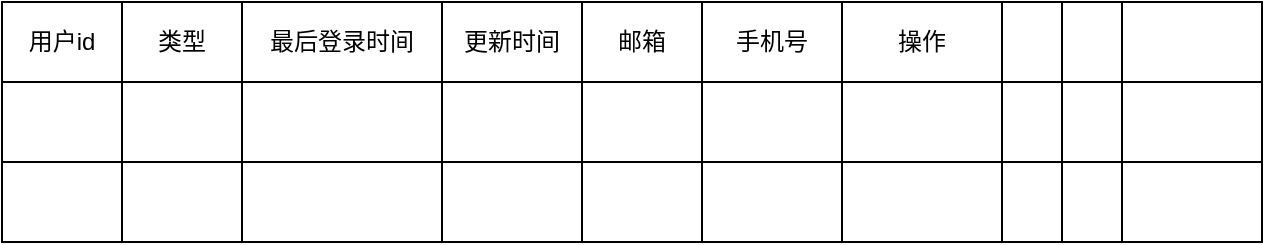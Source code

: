 <mxfile version="13.6.9" type="github">
  <diagram id="QkQkO8r6QNYEvf30NbQN" name="Page-1">
    <mxGraphModel dx="1024" dy="563" grid="1" gridSize="10" guides="1" tooltips="1" connect="1" arrows="1" fold="1" page="1" pageScale="1" pageWidth="827" pageHeight="1169" math="0" shadow="0">
      <root>
        <mxCell id="0" />
        <mxCell id="1" parent="0" />
        <mxCell id="0WTkDN3-XVhU_7hbvCLv-3" value="" style="shape=table;html=1;whiteSpace=wrap;startSize=0;container=1;collapsible=0;childLayout=tableLayout;" vertex="1" parent="1">
          <mxGeometry x="110" y="170" width="630" height="120" as="geometry" />
        </mxCell>
        <mxCell id="0WTkDN3-XVhU_7hbvCLv-4" value="" style="shape=partialRectangle;html=1;whiteSpace=wrap;collapsible=0;dropTarget=0;pointerEvents=0;fillColor=none;top=0;left=0;bottom=0;right=0;points=[[0,0.5],[1,0.5]];portConstraint=eastwest;" vertex="1" parent="0WTkDN3-XVhU_7hbvCLv-3">
          <mxGeometry width="630" height="40" as="geometry" />
        </mxCell>
        <mxCell id="0WTkDN3-XVhU_7hbvCLv-5" value="用户id" style="shape=partialRectangle;html=1;whiteSpace=wrap;connectable=0;overflow=hidden;fillColor=none;top=0;left=0;bottom=0;right=0;" vertex="1" parent="0WTkDN3-XVhU_7hbvCLv-4">
          <mxGeometry width="60" height="40" as="geometry" />
        </mxCell>
        <mxCell id="0WTkDN3-XVhU_7hbvCLv-6" value="类型" style="shape=partialRectangle;html=1;whiteSpace=wrap;connectable=0;overflow=hidden;fillColor=none;top=0;left=0;bottom=0;right=0;" vertex="1" parent="0WTkDN3-XVhU_7hbvCLv-4">
          <mxGeometry x="60" width="60" height="40" as="geometry" />
        </mxCell>
        <mxCell id="0WTkDN3-XVhU_7hbvCLv-7" value="最后登录时间" style="shape=partialRectangle;html=1;whiteSpace=wrap;connectable=0;overflow=hidden;fillColor=none;top=0;left=0;bottom=0;right=0;" vertex="1" parent="0WTkDN3-XVhU_7hbvCLv-4">
          <mxGeometry x="120" width="100" height="40" as="geometry" />
        </mxCell>
        <mxCell id="0WTkDN3-XVhU_7hbvCLv-8" value="更新时间" style="shape=partialRectangle;html=1;whiteSpace=wrap;connectable=0;overflow=hidden;fillColor=none;top=0;left=0;bottom=0;right=0;" vertex="1" parent="0WTkDN3-XVhU_7hbvCLv-4">
          <mxGeometry x="220" width="70" height="40" as="geometry" />
        </mxCell>
        <mxCell id="0WTkDN3-XVhU_7hbvCLv-9" value="邮箱" style="shape=partialRectangle;html=1;whiteSpace=wrap;connectable=0;overflow=hidden;fillColor=none;top=0;left=0;bottom=0;right=0;" vertex="1" parent="0WTkDN3-XVhU_7hbvCLv-4">
          <mxGeometry x="290" width="60" height="40" as="geometry" />
        </mxCell>
        <mxCell id="0WTkDN3-XVhU_7hbvCLv-10" value="手机号" style="shape=partialRectangle;html=1;whiteSpace=wrap;connectable=0;overflow=hidden;fillColor=none;top=0;left=0;bottom=0;right=0;" vertex="1" parent="0WTkDN3-XVhU_7hbvCLv-4">
          <mxGeometry x="350" width="70" height="40" as="geometry" />
        </mxCell>
        <mxCell id="0WTkDN3-XVhU_7hbvCLv-11" value="操作" style="shape=partialRectangle;html=1;whiteSpace=wrap;connectable=0;overflow=hidden;fillColor=none;top=0;left=0;bottom=0;right=0;" vertex="1" parent="0WTkDN3-XVhU_7hbvCLv-4">
          <mxGeometry x="420" width="80" height="40" as="geometry" />
        </mxCell>
        <mxCell id="0WTkDN3-XVhU_7hbvCLv-12" value="" style="shape=partialRectangle;html=1;whiteSpace=wrap;connectable=0;overflow=hidden;fillColor=none;top=0;left=0;bottom=0;right=0;" vertex="1" parent="0WTkDN3-XVhU_7hbvCLv-4">
          <mxGeometry x="500" width="30" height="40" as="geometry" />
        </mxCell>
        <mxCell id="0WTkDN3-XVhU_7hbvCLv-13" value="" style="shape=partialRectangle;html=1;whiteSpace=wrap;connectable=0;overflow=hidden;fillColor=none;top=0;left=0;bottom=0;right=0;" vertex="1" parent="0WTkDN3-XVhU_7hbvCLv-4">
          <mxGeometry x="530" width="30" height="40" as="geometry" />
        </mxCell>
        <mxCell id="0WTkDN3-XVhU_7hbvCLv-14" value="" style="shape=partialRectangle;html=1;whiteSpace=wrap;connectable=0;overflow=hidden;fillColor=none;top=0;left=0;bottom=0;right=0;" vertex="1" parent="0WTkDN3-XVhU_7hbvCLv-4">
          <mxGeometry x="560" width="70" height="40" as="geometry" />
        </mxCell>
        <mxCell id="0WTkDN3-XVhU_7hbvCLv-15" value="" style="shape=partialRectangle;html=1;whiteSpace=wrap;collapsible=0;dropTarget=0;pointerEvents=0;fillColor=none;top=0;left=0;bottom=0;right=0;points=[[0,0.5],[1,0.5]];portConstraint=eastwest;" vertex="1" parent="0WTkDN3-XVhU_7hbvCLv-3">
          <mxGeometry y="40" width="630" height="40" as="geometry" />
        </mxCell>
        <mxCell id="0WTkDN3-XVhU_7hbvCLv-16" value="" style="shape=partialRectangle;html=1;whiteSpace=wrap;connectable=0;overflow=hidden;fillColor=none;top=0;left=0;bottom=0;right=0;" vertex="1" parent="0WTkDN3-XVhU_7hbvCLv-15">
          <mxGeometry width="60" height="40" as="geometry" />
        </mxCell>
        <mxCell id="0WTkDN3-XVhU_7hbvCLv-17" value="" style="shape=partialRectangle;html=1;whiteSpace=wrap;connectable=0;overflow=hidden;fillColor=none;top=0;left=0;bottom=0;right=0;" vertex="1" parent="0WTkDN3-XVhU_7hbvCLv-15">
          <mxGeometry x="60" width="60" height="40" as="geometry" />
        </mxCell>
        <mxCell id="0WTkDN3-XVhU_7hbvCLv-18" value="" style="shape=partialRectangle;html=1;whiteSpace=wrap;connectable=0;overflow=hidden;fillColor=none;top=0;left=0;bottom=0;right=0;" vertex="1" parent="0WTkDN3-XVhU_7hbvCLv-15">
          <mxGeometry x="120" width="100" height="40" as="geometry" />
        </mxCell>
        <mxCell id="0WTkDN3-XVhU_7hbvCLv-19" value="" style="shape=partialRectangle;html=1;whiteSpace=wrap;connectable=0;overflow=hidden;fillColor=none;top=0;left=0;bottom=0;right=0;" vertex="1" parent="0WTkDN3-XVhU_7hbvCLv-15">
          <mxGeometry x="220" width="70" height="40" as="geometry" />
        </mxCell>
        <mxCell id="0WTkDN3-XVhU_7hbvCLv-20" value="" style="shape=partialRectangle;html=1;whiteSpace=wrap;connectable=0;overflow=hidden;fillColor=none;top=0;left=0;bottom=0;right=0;" vertex="1" parent="0WTkDN3-XVhU_7hbvCLv-15">
          <mxGeometry x="290" width="60" height="40" as="geometry" />
        </mxCell>
        <mxCell id="0WTkDN3-XVhU_7hbvCLv-21" value="" style="shape=partialRectangle;html=1;whiteSpace=wrap;connectable=0;overflow=hidden;fillColor=none;top=0;left=0;bottom=0;right=0;" vertex="1" parent="0WTkDN3-XVhU_7hbvCLv-15">
          <mxGeometry x="350" width="70" height="40" as="geometry" />
        </mxCell>
        <mxCell id="0WTkDN3-XVhU_7hbvCLv-22" value="" style="shape=partialRectangle;html=1;whiteSpace=wrap;connectable=0;overflow=hidden;fillColor=none;top=0;left=0;bottom=0;right=0;" vertex="1" parent="0WTkDN3-XVhU_7hbvCLv-15">
          <mxGeometry x="420" width="80" height="40" as="geometry" />
        </mxCell>
        <mxCell id="0WTkDN3-XVhU_7hbvCLv-23" value="" style="shape=partialRectangle;html=1;whiteSpace=wrap;connectable=0;overflow=hidden;fillColor=none;top=0;left=0;bottom=0;right=0;" vertex="1" parent="0WTkDN3-XVhU_7hbvCLv-15">
          <mxGeometry x="500" width="30" height="40" as="geometry" />
        </mxCell>
        <mxCell id="0WTkDN3-XVhU_7hbvCLv-24" value="" style="shape=partialRectangle;html=1;whiteSpace=wrap;connectable=0;overflow=hidden;fillColor=none;top=0;left=0;bottom=0;right=0;" vertex="1" parent="0WTkDN3-XVhU_7hbvCLv-15">
          <mxGeometry x="530" width="30" height="40" as="geometry" />
        </mxCell>
        <mxCell id="0WTkDN3-XVhU_7hbvCLv-25" value="" style="shape=partialRectangle;html=1;whiteSpace=wrap;connectable=0;overflow=hidden;fillColor=none;top=0;left=0;bottom=0;right=0;" vertex="1" parent="0WTkDN3-XVhU_7hbvCLv-15">
          <mxGeometry x="560" width="70" height="40" as="geometry" />
        </mxCell>
        <mxCell id="0WTkDN3-XVhU_7hbvCLv-26" value="" style="shape=partialRectangle;html=1;whiteSpace=wrap;collapsible=0;dropTarget=0;pointerEvents=0;fillColor=none;top=0;left=0;bottom=0;right=0;points=[[0,0.5],[1,0.5]];portConstraint=eastwest;" vertex="1" parent="0WTkDN3-XVhU_7hbvCLv-3">
          <mxGeometry y="80" width="630" height="40" as="geometry" />
        </mxCell>
        <mxCell id="0WTkDN3-XVhU_7hbvCLv-27" value="" style="shape=partialRectangle;html=1;whiteSpace=wrap;connectable=0;overflow=hidden;fillColor=none;top=0;left=0;bottom=0;right=0;" vertex="1" parent="0WTkDN3-XVhU_7hbvCLv-26">
          <mxGeometry width="60" height="40" as="geometry" />
        </mxCell>
        <mxCell id="0WTkDN3-XVhU_7hbvCLv-28" value="" style="shape=partialRectangle;html=1;whiteSpace=wrap;connectable=0;overflow=hidden;fillColor=none;top=0;left=0;bottom=0;right=0;" vertex="1" parent="0WTkDN3-XVhU_7hbvCLv-26">
          <mxGeometry x="60" width="60" height="40" as="geometry" />
        </mxCell>
        <mxCell id="0WTkDN3-XVhU_7hbvCLv-29" value="" style="shape=partialRectangle;html=1;whiteSpace=wrap;connectable=0;overflow=hidden;fillColor=none;top=0;left=0;bottom=0;right=0;" vertex="1" parent="0WTkDN3-XVhU_7hbvCLv-26">
          <mxGeometry x="120" width="100" height="40" as="geometry" />
        </mxCell>
        <mxCell id="0WTkDN3-XVhU_7hbvCLv-30" value="" style="shape=partialRectangle;html=1;whiteSpace=wrap;connectable=0;overflow=hidden;fillColor=none;top=0;left=0;bottom=0;right=0;" vertex="1" parent="0WTkDN3-XVhU_7hbvCLv-26">
          <mxGeometry x="220" width="70" height="40" as="geometry" />
        </mxCell>
        <mxCell id="0WTkDN3-XVhU_7hbvCLv-31" value="" style="shape=partialRectangle;html=1;whiteSpace=wrap;connectable=0;overflow=hidden;fillColor=none;top=0;left=0;bottom=0;right=0;" vertex="1" parent="0WTkDN3-XVhU_7hbvCLv-26">
          <mxGeometry x="290" width="60" height="40" as="geometry" />
        </mxCell>
        <mxCell id="0WTkDN3-XVhU_7hbvCLv-32" value="" style="shape=partialRectangle;html=1;whiteSpace=wrap;connectable=0;overflow=hidden;fillColor=none;top=0;left=0;bottom=0;right=0;" vertex="1" parent="0WTkDN3-XVhU_7hbvCLv-26">
          <mxGeometry x="350" width="70" height="40" as="geometry" />
        </mxCell>
        <mxCell id="0WTkDN3-XVhU_7hbvCLv-33" value="" style="shape=partialRectangle;html=1;whiteSpace=wrap;connectable=0;overflow=hidden;fillColor=none;top=0;left=0;bottom=0;right=0;" vertex="1" parent="0WTkDN3-XVhU_7hbvCLv-26">
          <mxGeometry x="420" width="80" height="40" as="geometry" />
        </mxCell>
        <mxCell id="0WTkDN3-XVhU_7hbvCLv-34" value="" style="shape=partialRectangle;html=1;whiteSpace=wrap;connectable=0;overflow=hidden;fillColor=none;top=0;left=0;bottom=0;right=0;" vertex="1" parent="0WTkDN3-XVhU_7hbvCLv-26">
          <mxGeometry x="500" width="30" height="40" as="geometry" />
        </mxCell>
        <mxCell id="0WTkDN3-XVhU_7hbvCLv-35" value="" style="shape=partialRectangle;html=1;whiteSpace=wrap;connectable=0;overflow=hidden;fillColor=none;top=0;left=0;bottom=0;right=0;" vertex="1" parent="0WTkDN3-XVhU_7hbvCLv-26">
          <mxGeometry x="530" width="30" height="40" as="geometry" />
        </mxCell>
        <mxCell id="0WTkDN3-XVhU_7hbvCLv-36" value="" style="shape=partialRectangle;html=1;whiteSpace=wrap;connectable=0;overflow=hidden;fillColor=none;top=0;left=0;bottom=0;right=0;" vertex="1" parent="0WTkDN3-XVhU_7hbvCLv-26">
          <mxGeometry x="560" width="70" height="40" as="geometry" />
        </mxCell>
      </root>
    </mxGraphModel>
  </diagram>
</mxfile>
